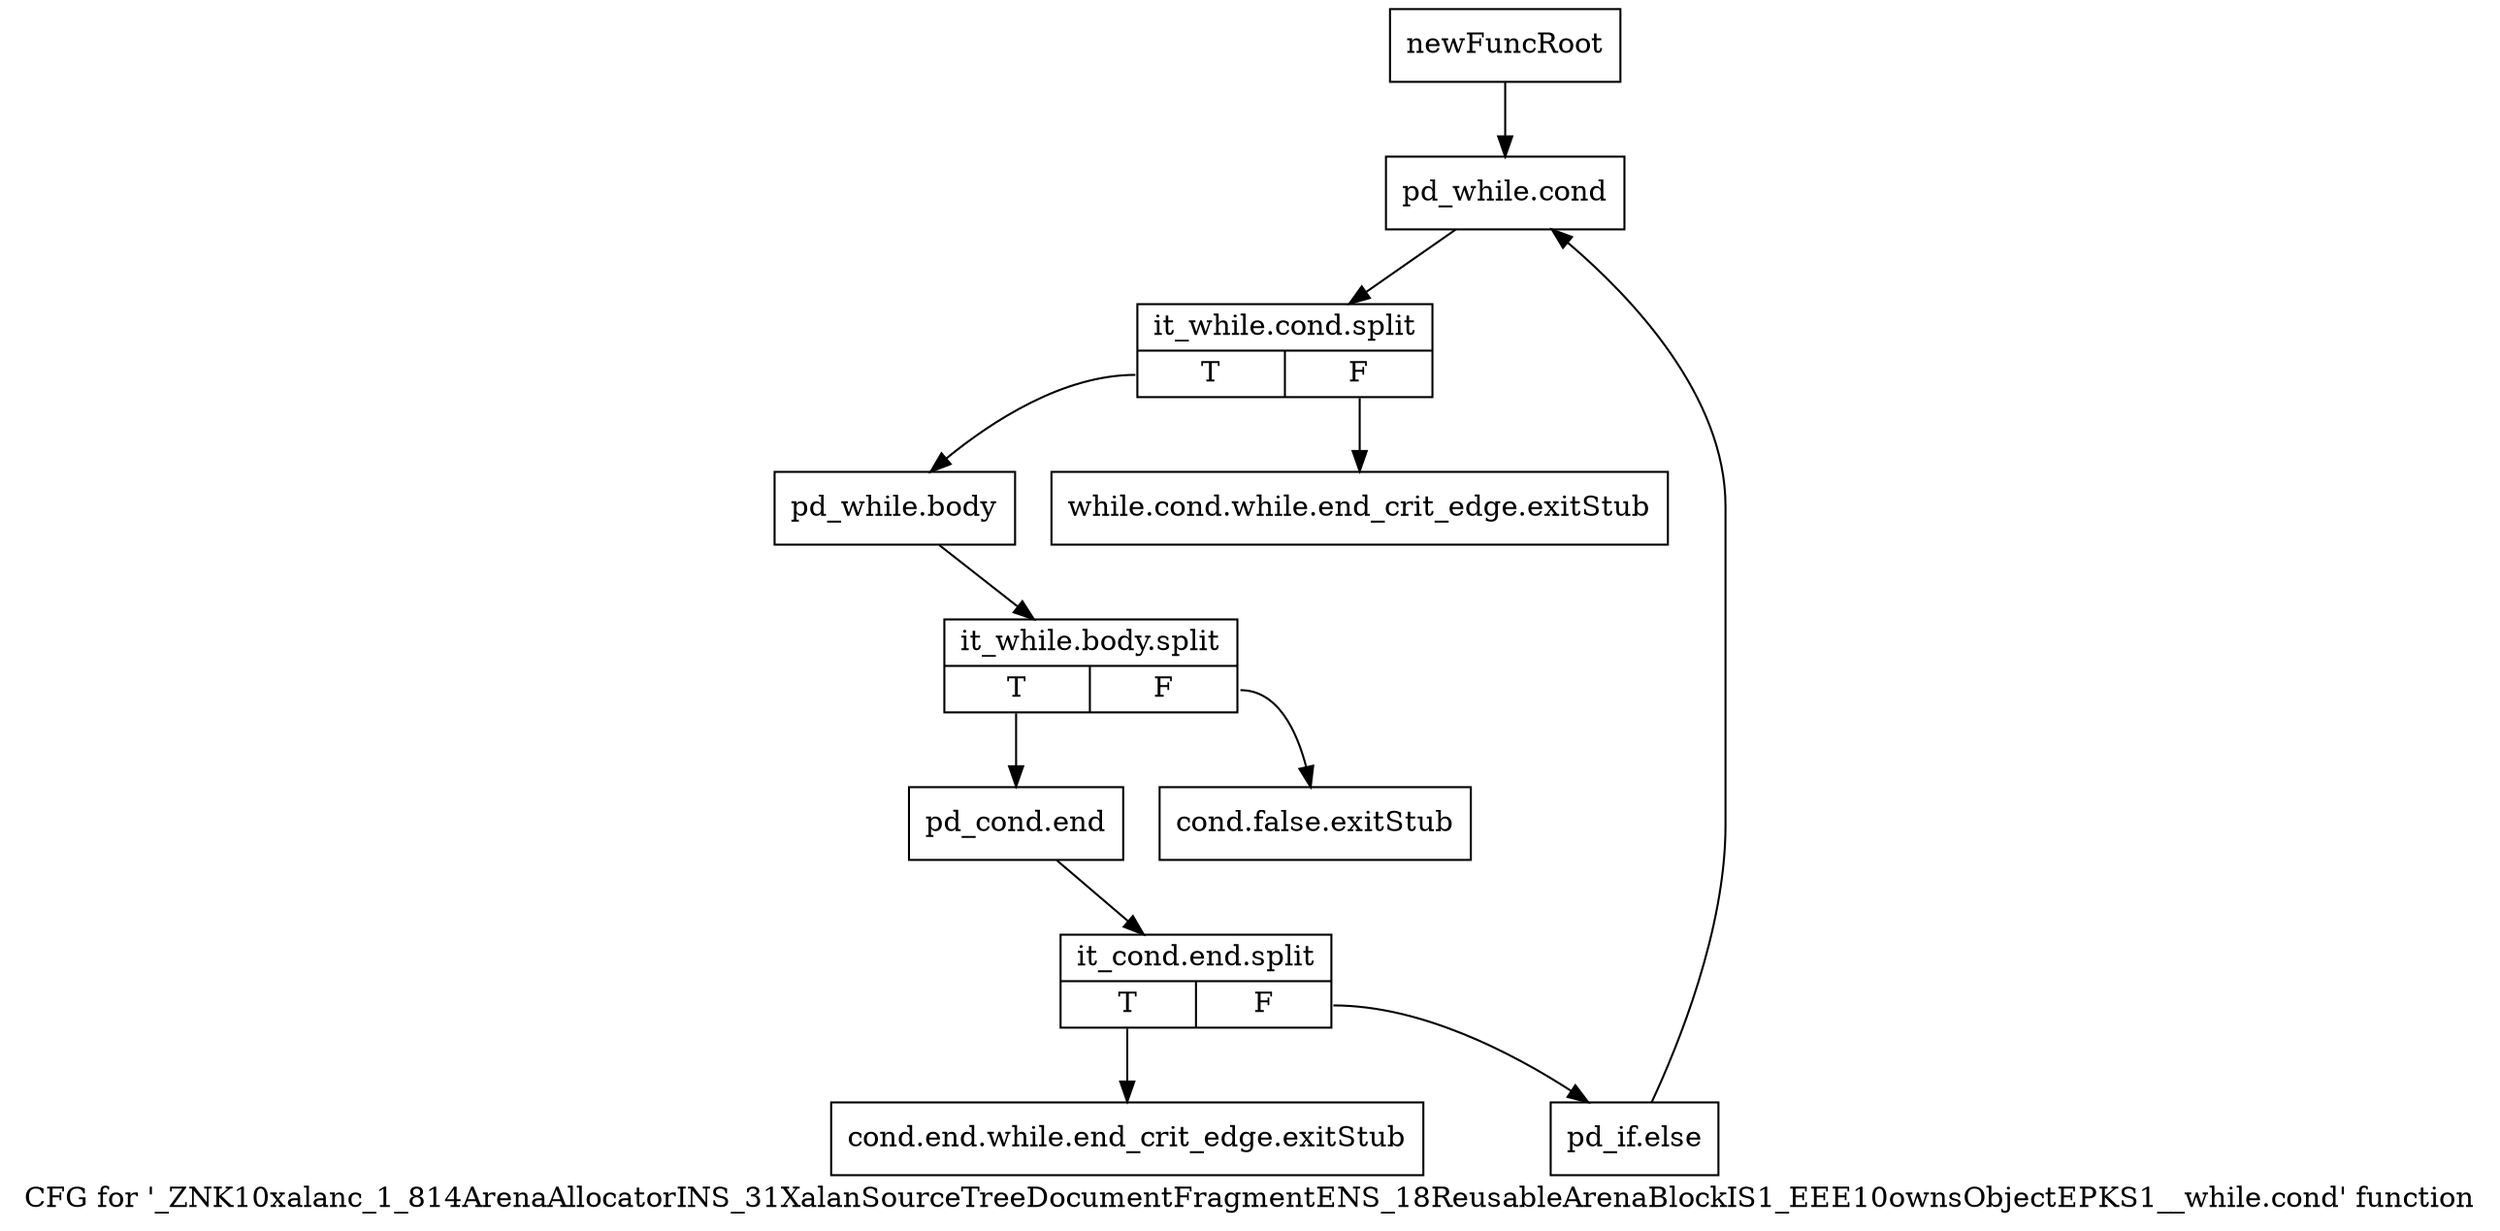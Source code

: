 digraph "CFG for '_ZNK10xalanc_1_814ArenaAllocatorINS_31XalanSourceTreeDocumentFragmentENS_18ReusableArenaBlockIS1_EEE10ownsObjectEPKS1__while.cond' function" {
	label="CFG for '_ZNK10xalanc_1_814ArenaAllocatorINS_31XalanSourceTreeDocumentFragmentENS_18ReusableArenaBlockIS1_EEE10ownsObjectEPKS1__while.cond' function";

	Node0x83f49a0 [shape=record,label="{newFuncRoot}"];
	Node0x83f49a0 -> Node0x83f4ae0;
	Node0x83f49f0 [shape=record,label="{while.cond.while.end_crit_edge.exitStub}"];
	Node0x83f4a40 [shape=record,label="{cond.false.exitStub}"];
	Node0x83f4a90 [shape=record,label="{cond.end.while.end_crit_edge.exitStub}"];
	Node0x83f4ae0 [shape=record,label="{pd_while.cond}"];
	Node0x83f4ae0 -> Node0xd1aa160;
	Node0xd1aa160 [shape=record,label="{it_while.cond.split|{<s0>T|<s1>F}}"];
	Node0xd1aa160:s0 -> Node0x83f4b30;
	Node0xd1aa160:s1 -> Node0x83f49f0;
	Node0x83f4b30 [shape=record,label="{pd_while.body}"];
	Node0x83f4b30 -> Node0xd1aa0c0;
	Node0xd1aa0c0 [shape=record,label="{it_while.body.split|{<s0>T|<s1>F}}"];
	Node0xd1aa0c0:s0 -> Node0x83f4b80;
	Node0xd1aa0c0:s1 -> Node0x83f4a40;
	Node0x83f4b80 [shape=record,label="{pd_cond.end}"];
	Node0x83f4b80 -> Node0xd1aa070;
	Node0xd1aa070 [shape=record,label="{it_cond.end.split|{<s0>T|<s1>F}}"];
	Node0xd1aa070:s0 -> Node0x83f4a90;
	Node0xd1aa070:s1 -> Node0x83f4bd0;
	Node0x83f4bd0 [shape=record,label="{pd_if.else}"];
	Node0x83f4bd0 -> Node0x83f4ae0;
}
